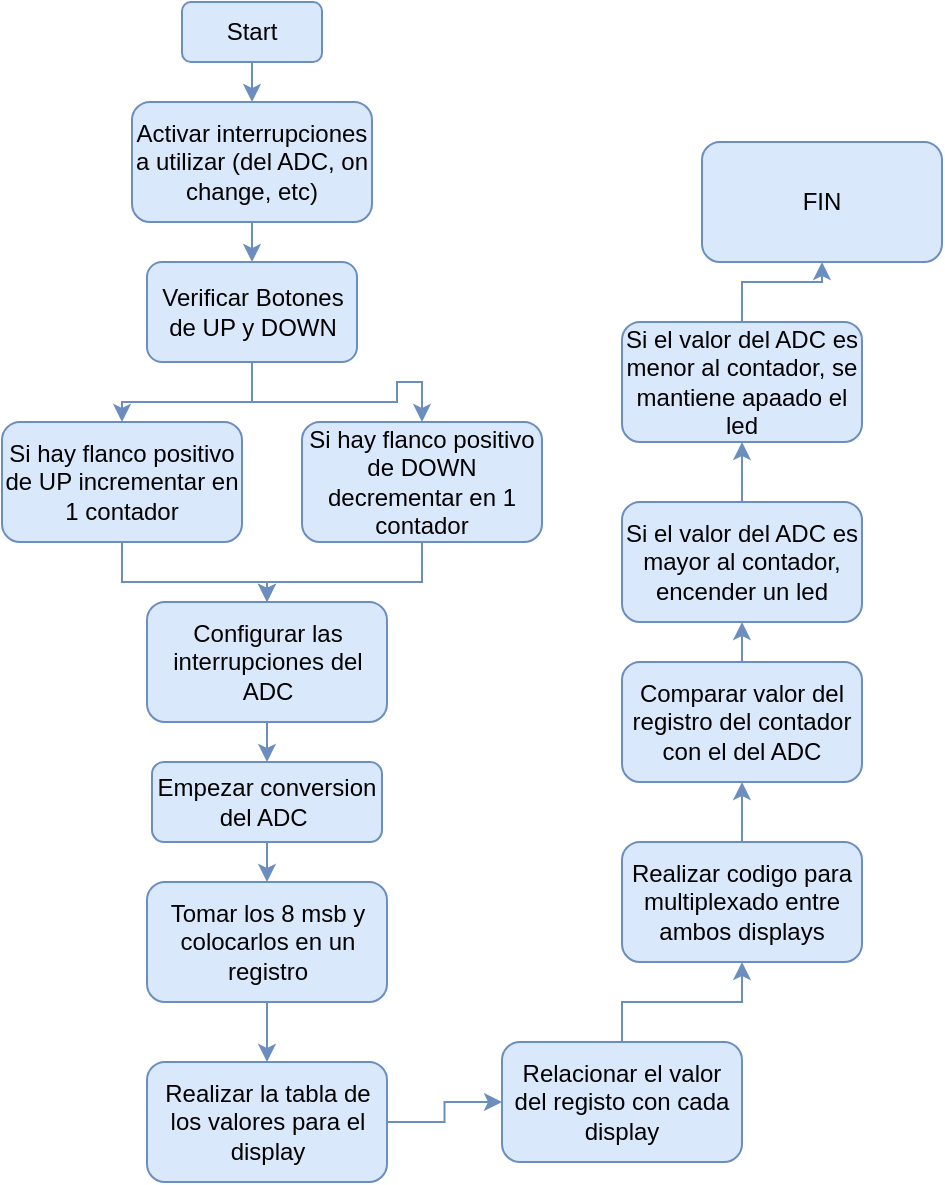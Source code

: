 <mxfile version="13.0.1" type="device"><diagram id="ETPH2NEF8ojKQgSX6H7B" name="Page-1"><mxGraphModel dx="1466" dy="849" grid="1" gridSize="10" guides="1" tooltips="1" connect="1" arrows="1" fold="1" page="1" pageScale="1" pageWidth="850" pageHeight="1100" math="0" shadow="0"><root><mxCell id="0"/><mxCell id="1" parent="0"/><mxCell id="UlG25NSP1KhJZSWeaTkZ-11" style="edgeStyle=orthogonalEdgeStyle;rounded=0;orthogonalLoop=1;jettySize=auto;html=1;exitX=0.5;exitY=1;exitDx=0;exitDy=0;entryX=0.5;entryY=0;entryDx=0;entryDy=0;fillColor=#dae8fc;strokeColor=#6c8ebf;" edge="1" parent="1" source="UlG25NSP1KhJZSWeaTkZ-1" target="UlG25NSP1KhJZSWeaTkZ-10"><mxGeometry relative="1" as="geometry"/></mxCell><mxCell id="UlG25NSP1KhJZSWeaTkZ-1" value="Start" style="rounded=1;whiteSpace=wrap;html=1;fillColor=#dae8fc;strokeColor=#6c8ebf;" vertex="1" parent="1"><mxGeometry x="140" y="50" width="70" height="30" as="geometry"/></mxCell><mxCell id="UlG25NSP1KhJZSWeaTkZ-7" style="edgeStyle=orthogonalEdgeStyle;rounded=0;orthogonalLoop=1;jettySize=auto;html=1;fillColor=#dae8fc;strokeColor=#6c8ebf;" edge="1" parent="1" source="UlG25NSP1KhJZSWeaTkZ-5" target="UlG25NSP1KhJZSWeaTkZ-6"><mxGeometry relative="1" as="geometry"/></mxCell><mxCell id="UlG25NSP1KhJZSWeaTkZ-9" style="edgeStyle=orthogonalEdgeStyle;rounded=0;orthogonalLoop=1;jettySize=auto;html=1;exitX=0.5;exitY=1;exitDx=0;exitDy=0;entryX=0.5;entryY=0;entryDx=0;entryDy=0;fillColor=#dae8fc;strokeColor=#6c8ebf;" edge="1" parent="1" source="UlG25NSP1KhJZSWeaTkZ-5" target="UlG25NSP1KhJZSWeaTkZ-8"><mxGeometry relative="1" as="geometry"/></mxCell><mxCell id="UlG25NSP1KhJZSWeaTkZ-5" value="Verificar Botones de UP y DOWN" style="rounded=1;whiteSpace=wrap;html=1;fillColor=#dae8fc;strokeColor=#6c8ebf;" vertex="1" parent="1"><mxGeometry x="122.5" y="180" width="105" height="50" as="geometry"/></mxCell><mxCell id="UlG25NSP1KhJZSWeaTkZ-18" style="edgeStyle=orthogonalEdgeStyle;rounded=0;orthogonalLoop=1;jettySize=auto;html=1;exitX=0.5;exitY=1;exitDx=0;exitDy=0;entryX=0.5;entryY=0;entryDx=0;entryDy=0;fillColor=#dae8fc;strokeColor=#6c8ebf;" edge="1" parent="1" source="UlG25NSP1KhJZSWeaTkZ-6" target="UlG25NSP1KhJZSWeaTkZ-17"><mxGeometry relative="1" as="geometry"/></mxCell><mxCell id="UlG25NSP1KhJZSWeaTkZ-6" value="Si hay flanco positivo de UP incrementar en 1 contador" style="rounded=1;whiteSpace=wrap;html=1;fillColor=#dae8fc;strokeColor=#6c8ebf;" vertex="1" parent="1"><mxGeometry x="50" y="260" width="120" height="60" as="geometry"/></mxCell><mxCell id="UlG25NSP1KhJZSWeaTkZ-19" style="edgeStyle=orthogonalEdgeStyle;rounded=0;orthogonalLoop=1;jettySize=auto;html=1;exitX=0.5;exitY=1;exitDx=0;exitDy=0;entryX=0.5;entryY=0;entryDx=0;entryDy=0;fillColor=#dae8fc;strokeColor=#6c8ebf;" edge="1" parent="1" source="UlG25NSP1KhJZSWeaTkZ-8" target="UlG25NSP1KhJZSWeaTkZ-17"><mxGeometry relative="1" as="geometry"/></mxCell><mxCell id="UlG25NSP1KhJZSWeaTkZ-8" value="Si hay flanco positivo de DOWN decrementar en 1 contador" style="rounded=1;whiteSpace=wrap;html=1;fillColor=#dae8fc;strokeColor=#6c8ebf;" vertex="1" parent="1"><mxGeometry x="200" y="260" width="120" height="60" as="geometry"/></mxCell><mxCell id="UlG25NSP1KhJZSWeaTkZ-12" style="edgeStyle=orthogonalEdgeStyle;rounded=0;orthogonalLoop=1;jettySize=auto;html=1;exitX=0.5;exitY=1;exitDx=0;exitDy=0;entryX=0.5;entryY=0;entryDx=0;entryDy=0;fillColor=#dae8fc;strokeColor=#6c8ebf;" edge="1" parent="1" source="UlG25NSP1KhJZSWeaTkZ-10" target="UlG25NSP1KhJZSWeaTkZ-5"><mxGeometry relative="1" as="geometry"/></mxCell><mxCell id="UlG25NSP1KhJZSWeaTkZ-10" value="Activar interrupciones a utilizar (del ADC, on change, etc)" style="rounded=1;whiteSpace=wrap;html=1;fillColor=#dae8fc;strokeColor=#6c8ebf;" vertex="1" parent="1"><mxGeometry x="115" y="100" width="120" height="60" as="geometry"/></mxCell><mxCell id="UlG25NSP1KhJZSWeaTkZ-21" style="edgeStyle=orthogonalEdgeStyle;rounded=0;orthogonalLoop=1;jettySize=auto;html=1;exitX=0.5;exitY=1;exitDx=0;exitDy=0;entryX=0.5;entryY=0;entryDx=0;entryDy=0;fillColor=#dae8fc;strokeColor=#6c8ebf;" edge="1" parent="1" source="UlG25NSP1KhJZSWeaTkZ-13" target="UlG25NSP1KhJZSWeaTkZ-16"><mxGeometry relative="1" as="geometry"/></mxCell><mxCell id="UlG25NSP1KhJZSWeaTkZ-13" value="Empezar conversion del ADC&amp;nbsp;" style="rounded=1;whiteSpace=wrap;html=1;fillColor=#dae8fc;strokeColor=#6c8ebf;" vertex="1" parent="1"><mxGeometry x="125" y="430" width="115" height="40" as="geometry"/></mxCell><mxCell id="UlG25NSP1KhJZSWeaTkZ-23" style="edgeStyle=orthogonalEdgeStyle;rounded=0;orthogonalLoop=1;jettySize=auto;html=1;exitX=0.5;exitY=1;exitDx=0;exitDy=0;entryX=0.5;entryY=0;entryDx=0;entryDy=0;fillColor=#dae8fc;strokeColor=#6c8ebf;" edge="1" parent="1" source="UlG25NSP1KhJZSWeaTkZ-16" target="UlG25NSP1KhJZSWeaTkZ-22"><mxGeometry relative="1" as="geometry"/></mxCell><mxCell id="UlG25NSP1KhJZSWeaTkZ-16" value="Tomar los 8 msb y colocarlos en un registro" style="rounded=1;whiteSpace=wrap;html=1;fillColor=#dae8fc;strokeColor=#6c8ebf;" vertex="1" parent="1"><mxGeometry x="122.5" y="490" width="120" height="60" as="geometry"/></mxCell><mxCell id="UlG25NSP1KhJZSWeaTkZ-20" style="edgeStyle=orthogonalEdgeStyle;rounded=0;orthogonalLoop=1;jettySize=auto;html=1;exitX=0.5;exitY=1;exitDx=0;exitDy=0;entryX=0.5;entryY=0;entryDx=0;entryDy=0;fillColor=#dae8fc;strokeColor=#6c8ebf;" edge="1" parent="1" source="UlG25NSP1KhJZSWeaTkZ-17" target="UlG25NSP1KhJZSWeaTkZ-13"><mxGeometry relative="1" as="geometry"/></mxCell><mxCell id="UlG25NSP1KhJZSWeaTkZ-17" value="Configurar las interrupciones del ADC" style="rounded=1;whiteSpace=wrap;html=1;fillColor=#dae8fc;strokeColor=#6c8ebf;" vertex="1" parent="1"><mxGeometry x="122.5" y="350" width="120" height="60" as="geometry"/></mxCell><mxCell id="UlG25NSP1KhJZSWeaTkZ-36" style="edgeStyle=orthogonalEdgeStyle;rounded=0;orthogonalLoop=1;jettySize=auto;html=1;exitX=1;exitY=0.5;exitDx=0;exitDy=0;entryX=0;entryY=0.5;entryDx=0;entryDy=0;fillColor=#dae8fc;strokeColor=#6c8ebf;" edge="1" parent="1" source="UlG25NSP1KhJZSWeaTkZ-22" target="UlG25NSP1KhJZSWeaTkZ-24"><mxGeometry relative="1" as="geometry"/></mxCell><mxCell id="UlG25NSP1KhJZSWeaTkZ-22" value="Realizar la tabla de los valores para el display" style="rounded=1;whiteSpace=wrap;html=1;fillColor=#dae8fc;strokeColor=#6c8ebf;" vertex="1" parent="1"><mxGeometry x="122.5" y="580" width="120" height="60" as="geometry"/></mxCell><mxCell id="UlG25NSP1KhJZSWeaTkZ-37" style="edgeStyle=orthogonalEdgeStyle;rounded=0;orthogonalLoop=1;jettySize=auto;html=1;exitX=0.5;exitY=0;exitDx=0;exitDy=0;entryX=0.5;entryY=1;entryDx=0;entryDy=0;fillColor=#dae8fc;strokeColor=#6c8ebf;" edge="1" parent="1" source="UlG25NSP1KhJZSWeaTkZ-24" target="UlG25NSP1KhJZSWeaTkZ-26"><mxGeometry relative="1" as="geometry"/></mxCell><mxCell id="UlG25NSP1KhJZSWeaTkZ-24" value="Relacionar el valor del registo con cada display" style="rounded=1;whiteSpace=wrap;html=1;fillColor=#dae8fc;strokeColor=#6c8ebf;" vertex="1" parent="1"><mxGeometry x="300" y="570" width="120" height="60" as="geometry"/></mxCell><mxCell id="UlG25NSP1KhJZSWeaTkZ-29" style="edgeStyle=orthogonalEdgeStyle;rounded=0;orthogonalLoop=1;jettySize=auto;html=1;exitX=0.5;exitY=0;exitDx=0;exitDy=0;entryX=0.5;entryY=1;entryDx=0;entryDy=0;fillColor=#dae8fc;strokeColor=#6c8ebf;" edge="1" parent="1" source="UlG25NSP1KhJZSWeaTkZ-26" target="UlG25NSP1KhJZSWeaTkZ-28"><mxGeometry relative="1" as="geometry"/></mxCell><mxCell id="UlG25NSP1KhJZSWeaTkZ-26" value="Realizar codigo para multiplexado entre ambos displays" style="rounded=1;whiteSpace=wrap;html=1;fillColor=#dae8fc;strokeColor=#6c8ebf;" vertex="1" parent="1"><mxGeometry x="360" y="470" width="120" height="60" as="geometry"/></mxCell><mxCell id="UlG25NSP1KhJZSWeaTkZ-31" style="edgeStyle=orthogonalEdgeStyle;rounded=0;orthogonalLoop=1;jettySize=auto;html=1;exitX=0.5;exitY=0;exitDx=0;exitDy=0;entryX=0.5;entryY=1;entryDx=0;entryDy=0;fillColor=#dae8fc;strokeColor=#6c8ebf;" edge="1" parent="1" source="UlG25NSP1KhJZSWeaTkZ-28" target="UlG25NSP1KhJZSWeaTkZ-30"><mxGeometry relative="1" as="geometry"/></mxCell><mxCell id="UlG25NSP1KhJZSWeaTkZ-28" value="Comparar valor del registro del contador con el del ADC" style="rounded=1;whiteSpace=wrap;html=1;fillColor=#dae8fc;strokeColor=#6c8ebf;" vertex="1" parent="1"><mxGeometry x="360" y="380" width="120" height="60" as="geometry"/></mxCell><mxCell id="UlG25NSP1KhJZSWeaTkZ-33" style="edgeStyle=orthogonalEdgeStyle;rounded=0;orthogonalLoop=1;jettySize=auto;html=1;exitX=0.5;exitY=0;exitDx=0;exitDy=0;entryX=0.5;entryY=1;entryDx=0;entryDy=0;fillColor=#dae8fc;strokeColor=#6c8ebf;" edge="1" parent="1" source="UlG25NSP1KhJZSWeaTkZ-30" target="UlG25NSP1KhJZSWeaTkZ-32"><mxGeometry relative="1" as="geometry"/></mxCell><mxCell id="UlG25NSP1KhJZSWeaTkZ-30" value="Si el valor del ADC es mayor al contador, encender un led" style="rounded=1;whiteSpace=wrap;html=1;fillColor=#dae8fc;strokeColor=#6c8ebf;" vertex="1" parent="1"><mxGeometry x="360" y="300" width="120" height="60" as="geometry"/></mxCell><mxCell id="UlG25NSP1KhJZSWeaTkZ-35" style="edgeStyle=orthogonalEdgeStyle;rounded=0;orthogonalLoop=1;jettySize=auto;html=1;exitX=0.5;exitY=0;exitDx=0;exitDy=0;entryX=0.5;entryY=1;entryDx=0;entryDy=0;fillColor=#dae8fc;strokeColor=#6c8ebf;" edge="1" parent="1" source="UlG25NSP1KhJZSWeaTkZ-32" target="UlG25NSP1KhJZSWeaTkZ-34"><mxGeometry relative="1" as="geometry"/></mxCell><mxCell id="UlG25NSP1KhJZSWeaTkZ-32" value="Si el valor del ADC es menor al contador, se mantiene apaado el led" style="rounded=1;whiteSpace=wrap;html=1;fillColor=#dae8fc;strokeColor=#6c8ebf;" vertex="1" parent="1"><mxGeometry x="360" y="210" width="120" height="60" as="geometry"/></mxCell><mxCell id="UlG25NSP1KhJZSWeaTkZ-34" value="FIN" style="rounded=1;whiteSpace=wrap;html=1;fillColor=#dae8fc;strokeColor=#6c8ebf;" vertex="1" parent="1"><mxGeometry x="400" y="120" width="120" height="60" as="geometry"/></mxCell></root></mxGraphModel></diagram></mxfile>